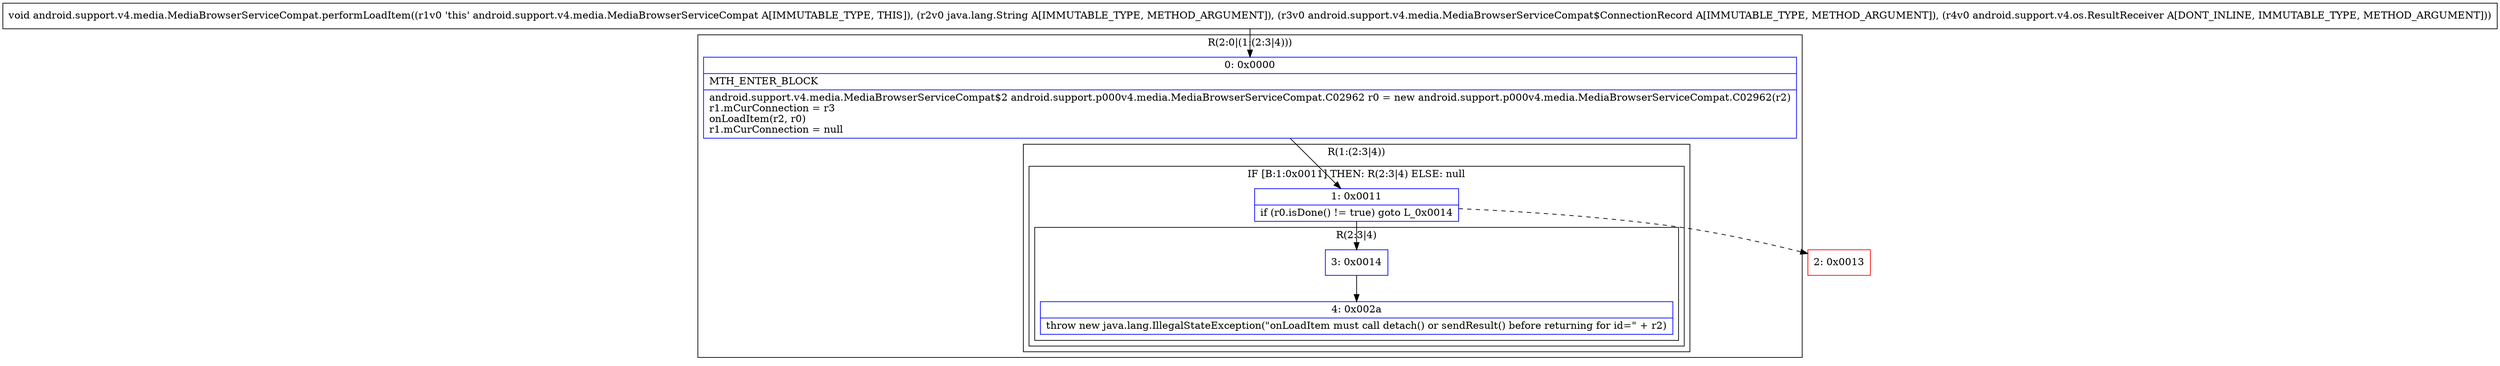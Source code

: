 digraph "CFG forandroid.support.v4.media.MediaBrowserServiceCompat.performLoadItem(Ljava\/lang\/String;Landroid\/support\/v4\/media\/MediaBrowserServiceCompat$ConnectionRecord;Landroid\/support\/v4\/os\/ResultReceiver;)V" {
subgraph cluster_Region_1082508957 {
label = "R(2:0|(1:(2:3|4)))";
node [shape=record,color=blue];
Node_0 [shape=record,label="{0\:\ 0x0000|MTH_ENTER_BLOCK\l|android.support.v4.media.MediaBrowserServiceCompat$2 android.support.p000v4.media.MediaBrowserServiceCompat.C02962 r0 = new android.support.p000v4.media.MediaBrowserServiceCompat.C02962(r2)\lr1.mCurConnection = r3\lonLoadItem(r2, r0)\lr1.mCurConnection = null\l}"];
subgraph cluster_Region_2052817363 {
label = "R(1:(2:3|4))";
node [shape=record,color=blue];
subgraph cluster_IfRegion_701284783 {
label = "IF [B:1:0x0011] THEN: R(2:3|4) ELSE: null";
node [shape=record,color=blue];
Node_1 [shape=record,label="{1\:\ 0x0011|if (r0.isDone() != true) goto L_0x0014\l}"];
subgraph cluster_Region_1237529179 {
label = "R(2:3|4)";
node [shape=record,color=blue];
Node_3 [shape=record,label="{3\:\ 0x0014}"];
Node_4 [shape=record,label="{4\:\ 0x002a|throw new java.lang.IllegalStateException(\"onLoadItem must call detach() or sendResult() before returning for id=\" + r2)\l}"];
}
}
}
}
Node_2 [shape=record,color=red,label="{2\:\ 0x0013}"];
MethodNode[shape=record,label="{void android.support.v4.media.MediaBrowserServiceCompat.performLoadItem((r1v0 'this' android.support.v4.media.MediaBrowserServiceCompat A[IMMUTABLE_TYPE, THIS]), (r2v0 java.lang.String A[IMMUTABLE_TYPE, METHOD_ARGUMENT]), (r3v0 android.support.v4.media.MediaBrowserServiceCompat$ConnectionRecord A[IMMUTABLE_TYPE, METHOD_ARGUMENT]), (r4v0 android.support.v4.os.ResultReceiver A[DONT_INLINE, IMMUTABLE_TYPE, METHOD_ARGUMENT])) }"];
MethodNode -> Node_0;
Node_0 -> Node_1;
Node_1 -> Node_2[style=dashed];
Node_1 -> Node_3;
Node_3 -> Node_4;
}

